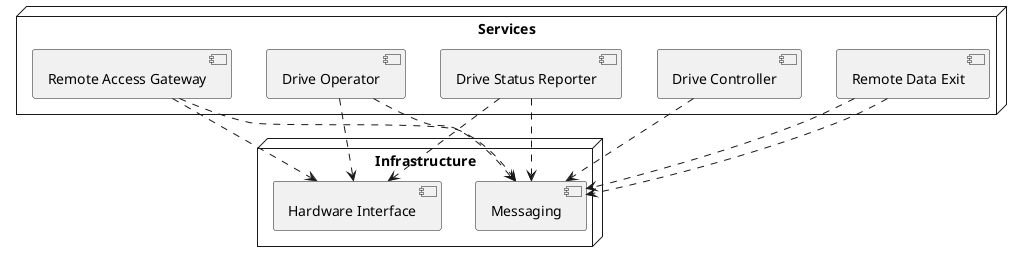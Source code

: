 @startuml

node "Services" {
  [Remote Access Gateway] as RAG
  [Remote Data Entrance]     as RDE
  [Drive Status Reporter] as DSR
  [Drive Controller]      as DC
  [Drive Operator]        as DO
  [Remote Data Exit]    as RDE
}

node "Infrastructure" {
  [Messaging] as MSG
  [Hardware Interface] as HI
}

RAG .down.> MSG
RDE .down.> MSG
DSR .down.> MSG
DC  .down.> MSG
DO  .down.> MSG
RDE .down.> MSG

RAG .down.> HI
DSR .down.> HI
DO .down.> HI


@enduml
